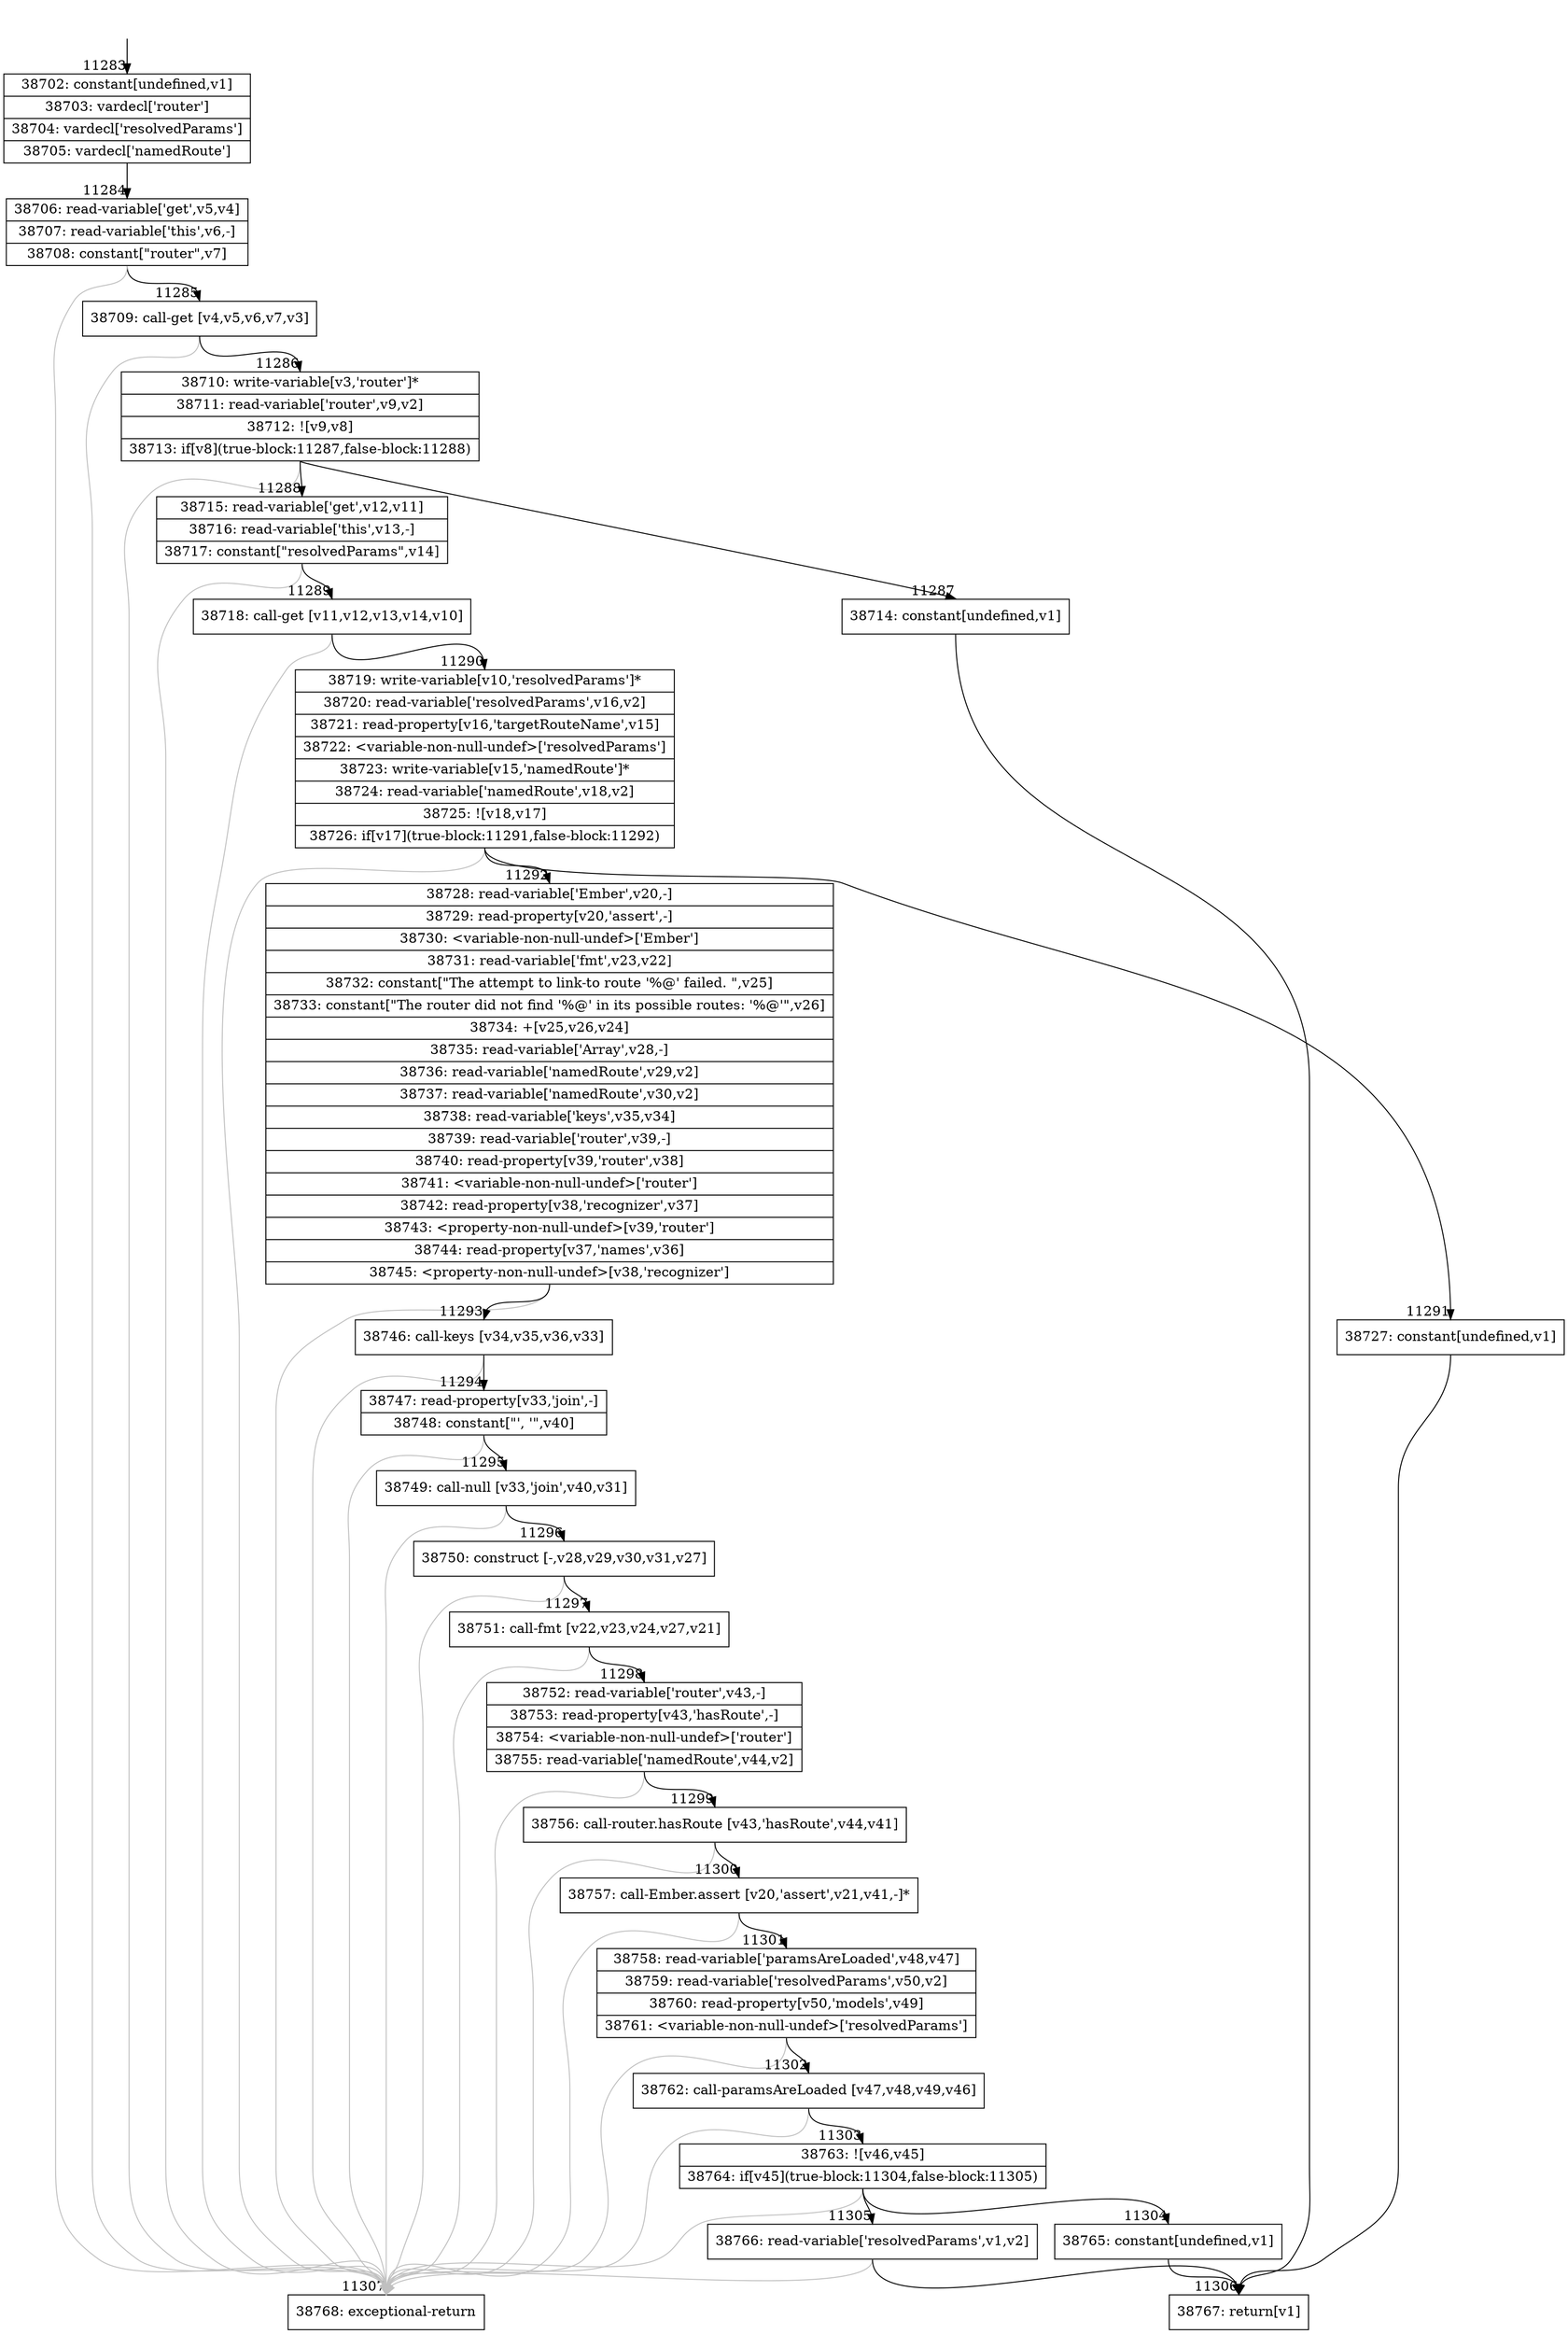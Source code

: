digraph {
rankdir="TD"
BB_entry932[shape=none,label=""];
BB_entry932 -> BB11283 [tailport=s, headport=n, headlabel="    11283"]
BB11283 [shape=record label="{38702: constant[undefined,v1]|38703: vardecl['router']|38704: vardecl['resolvedParams']|38705: vardecl['namedRoute']}" ] 
BB11283 -> BB11284 [tailport=s, headport=n, headlabel="      11284"]
BB11284 [shape=record label="{38706: read-variable['get',v5,v4]|38707: read-variable['this',v6,-]|38708: constant[\"router\",v7]}" ] 
BB11284 -> BB11285 [tailport=s, headport=n, headlabel="      11285"]
BB11284 -> BB11307 [tailport=s, headport=n, color=gray, headlabel="      11307"]
BB11285 [shape=record label="{38709: call-get [v4,v5,v6,v7,v3]}" ] 
BB11285 -> BB11286 [tailport=s, headport=n, headlabel="      11286"]
BB11285 -> BB11307 [tailport=s, headport=n, color=gray]
BB11286 [shape=record label="{38710: write-variable[v3,'router']*|38711: read-variable['router',v9,v2]|38712: ![v9,v8]|38713: if[v8](true-block:11287,false-block:11288)}" ] 
BB11286 -> BB11287 [tailport=s, headport=n, headlabel="      11287"]
BB11286 -> BB11288 [tailport=s, headport=n, headlabel="      11288"]
BB11286 -> BB11307 [tailport=s, headport=n, color=gray]
BB11287 [shape=record label="{38714: constant[undefined,v1]}" ] 
BB11287 -> BB11306 [tailport=s, headport=n, headlabel="      11306"]
BB11288 [shape=record label="{38715: read-variable['get',v12,v11]|38716: read-variable['this',v13,-]|38717: constant[\"resolvedParams\",v14]}" ] 
BB11288 -> BB11289 [tailport=s, headport=n, headlabel="      11289"]
BB11288 -> BB11307 [tailport=s, headport=n, color=gray]
BB11289 [shape=record label="{38718: call-get [v11,v12,v13,v14,v10]}" ] 
BB11289 -> BB11290 [tailport=s, headport=n, headlabel="      11290"]
BB11289 -> BB11307 [tailport=s, headport=n, color=gray]
BB11290 [shape=record label="{38719: write-variable[v10,'resolvedParams']*|38720: read-variable['resolvedParams',v16,v2]|38721: read-property[v16,'targetRouteName',v15]|38722: \<variable-non-null-undef\>['resolvedParams']|38723: write-variable[v15,'namedRoute']*|38724: read-variable['namedRoute',v18,v2]|38725: ![v18,v17]|38726: if[v17](true-block:11291,false-block:11292)}" ] 
BB11290 -> BB11291 [tailport=s, headport=n, headlabel="      11291"]
BB11290 -> BB11292 [tailport=s, headport=n, headlabel="      11292"]
BB11290 -> BB11307 [tailport=s, headport=n, color=gray]
BB11291 [shape=record label="{38727: constant[undefined,v1]}" ] 
BB11291 -> BB11306 [tailport=s, headport=n]
BB11292 [shape=record label="{38728: read-variable['Ember',v20,-]|38729: read-property[v20,'assert',-]|38730: \<variable-non-null-undef\>['Ember']|38731: read-variable['fmt',v23,v22]|38732: constant[\"The attempt to link-to route '%@' failed. \",v25]|38733: constant[\"The router did not find '%@' in its possible routes: '%@'\",v26]|38734: +[v25,v26,v24]|38735: read-variable['Array',v28,-]|38736: read-variable['namedRoute',v29,v2]|38737: read-variable['namedRoute',v30,v2]|38738: read-variable['keys',v35,v34]|38739: read-variable['router',v39,-]|38740: read-property[v39,'router',v38]|38741: \<variable-non-null-undef\>['router']|38742: read-property[v38,'recognizer',v37]|38743: \<property-non-null-undef\>[v39,'router']|38744: read-property[v37,'names',v36]|38745: \<property-non-null-undef\>[v38,'recognizer']}" ] 
BB11292 -> BB11293 [tailport=s, headport=n, headlabel="      11293"]
BB11292 -> BB11307 [tailport=s, headport=n, color=gray]
BB11293 [shape=record label="{38746: call-keys [v34,v35,v36,v33]}" ] 
BB11293 -> BB11294 [tailport=s, headport=n, headlabel="      11294"]
BB11293 -> BB11307 [tailport=s, headport=n, color=gray]
BB11294 [shape=record label="{38747: read-property[v33,'join',-]|38748: constant[\"', '\",v40]}" ] 
BB11294 -> BB11295 [tailport=s, headport=n, headlabel="      11295"]
BB11294 -> BB11307 [tailport=s, headport=n, color=gray]
BB11295 [shape=record label="{38749: call-null [v33,'join',v40,v31]}" ] 
BB11295 -> BB11296 [tailport=s, headport=n, headlabel="      11296"]
BB11295 -> BB11307 [tailport=s, headport=n, color=gray]
BB11296 [shape=record label="{38750: construct [-,v28,v29,v30,v31,v27]}" ] 
BB11296 -> BB11297 [tailport=s, headport=n, headlabel="      11297"]
BB11296 -> BB11307 [tailport=s, headport=n, color=gray]
BB11297 [shape=record label="{38751: call-fmt [v22,v23,v24,v27,v21]}" ] 
BB11297 -> BB11298 [tailport=s, headport=n, headlabel="      11298"]
BB11297 -> BB11307 [tailport=s, headport=n, color=gray]
BB11298 [shape=record label="{38752: read-variable['router',v43,-]|38753: read-property[v43,'hasRoute',-]|38754: \<variable-non-null-undef\>['router']|38755: read-variable['namedRoute',v44,v2]}" ] 
BB11298 -> BB11299 [tailport=s, headport=n, headlabel="      11299"]
BB11298 -> BB11307 [tailport=s, headport=n, color=gray]
BB11299 [shape=record label="{38756: call-router.hasRoute [v43,'hasRoute',v44,v41]}" ] 
BB11299 -> BB11300 [tailport=s, headport=n, headlabel="      11300"]
BB11299 -> BB11307 [tailport=s, headport=n, color=gray]
BB11300 [shape=record label="{38757: call-Ember.assert [v20,'assert',v21,v41,-]*}" ] 
BB11300 -> BB11301 [tailport=s, headport=n, headlabel="      11301"]
BB11300 -> BB11307 [tailport=s, headport=n, color=gray]
BB11301 [shape=record label="{38758: read-variable['paramsAreLoaded',v48,v47]|38759: read-variable['resolvedParams',v50,v2]|38760: read-property[v50,'models',v49]|38761: \<variable-non-null-undef\>['resolvedParams']}" ] 
BB11301 -> BB11302 [tailport=s, headport=n, headlabel="      11302"]
BB11301 -> BB11307 [tailport=s, headport=n, color=gray]
BB11302 [shape=record label="{38762: call-paramsAreLoaded [v47,v48,v49,v46]}" ] 
BB11302 -> BB11303 [tailport=s, headport=n, headlabel="      11303"]
BB11302 -> BB11307 [tailport=s, headport=n, color=gray]
BB11303 [shape=record label="{38763: ![v46,v45]|38764: if[v45](true-block:11304,false-block:11305)}" ] 
BB11303 -> BB11304 [tailport=s, headport=n, headlabel="      11304"]
BB11303 -> BB11305 [tailport=s, headport=n, headlabel="      11305"]
BB11303 -> BB11307 [tailport=s, headport=n, color=gray]
BB11304 [shape=record label="{38765: constant[undefined,v1]}" ] 
BB11304 -> BB11306 [tailport=s, headport=n]
BB11305 [shape=record label="{38766: read-variable['resolvedParams',v1,v2]}" ] 
BB11305 -> BB11306 [tailport=s, headport=n]
BB11305 -> BB11307 [tailport=s, headport=n, color=gray]
BB11306 [shape=record label="{38767: return[v1]}" ] 
BB11307 [shape=record label="{38768: exceptional-return}" ] 
//#$~ 20621
}
